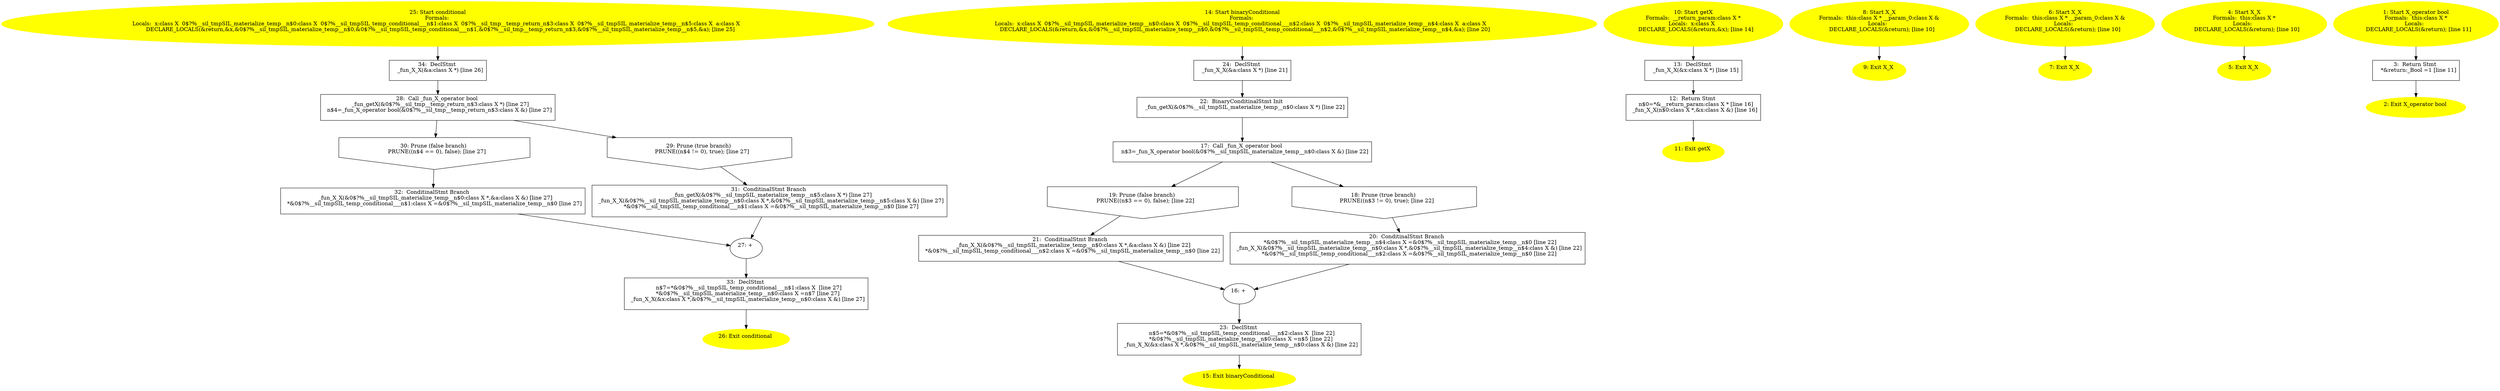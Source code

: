 /* @generated */
digraph iCFG {
34 [label="34:  DeclStmt \n   _fun_X_X(&a:class X *) [line 26]\n " shape="box"]
	

	 34 -> 28 ;
33 [label="33:  DeclStmt \n   n$7=*&0$?%__sil_tmpSIL_temp_conditional___n$1:class X  [line 27]\n  *&0$?%__sil_tmpSIL_materialize_temp__n$0:class X =n$7 [line 27]\n  _fun_X_X(&x:class X *,&0$?%__sil_tmpSIL_materialize_temp__n$0:class X &) [line 27]\n " shape="box"]
	

	 33 -> 26 ;
32 [label="32:  ConditinalStmt Branch \n   _fun_X_X(&0$?%__sil_tmpSIL_materialize_temp__n$0:class X *,&a:class X &) [line 27]\n  *&0$?%__sil_tmpSIL_temp_conditional___n$1:class X =&0$?%__sil_tmpSIL_materialize_temp__n$0 [line 27]\n " shape="box"]
	

	 32 -> 27 ;
31 [label="31:  ConditinalStmt Branch \n   _fun_getX(&0$?%__sil_tmpSIL_materialize_temp__n$5:class X *) [line 27]\n  _fun_X_X(&0$?%__sil_tmpSIL_materialize_temp__n$0:class X *,&0$?%__sil_tmpSIL_materialize_temp__n$5:class X &) [line 27]\n  *&0$?%__sil_tmpSIL_temp_conditional___n$1:class X =&0$?%__sil_tmpSIL_materialize_temp__n$0 [line 27]\n " shape="box"]
	

	 31 -> 27 ;
30 [label="30: Prune (false branch) \n   PRUNE((n$4 == 0), false); [line 27]\n " shape="invhouse"]
	

	 30 -> 32 ;
29 [label="29: Prune (true branch) \n   PRUNE((n$4 != 0), true); [line 27]\n " shape="invhouse"]
	

	 29 -> 31 ;
28 [label="28:  Call _fun_X_operator bool \n   _fun_getX(&0$?%__sil_tmp__temp_return_n$3:class X *) [line 27]\n  n$4=_fun_X_operator bool(&0$?%__sil_tmp__temp_return_n$3:class X &) [line 27]\n " shape="box"]
	

	 28 -> 29 ;
	 28 -> 30 ;
27 [label="27: + \n  " ]
	

	 27 -> 33 ;
26 [label="26: Exit conditional \n  " color=yellow style=filled]
	

25 [label="25: Start conditional\nFormals: \nLocals:  x:class X  0$?%__sil_tmpSIL_materialize_temp__n$0:class X  0$?%__sil_tmpSIL_temp_conditional___n$1:class X  0$?%__sil_tmp__temp_return_n$3:class X  0$?%__sil_tmpSIL_materialize_temp__n$5:class X  a:class X  \n   DECLARE_LOCALS(&return,&x,&0$?%__sil_tmpSIL_materialize_temp__n$0,&0$?%__sil_tmpSIL_temp_conditional___n$1,&0$?%__sil_tmp__temp_return_n$3,&0$?%__sil_tmpSIL_materialize_temp__n$5,&a); [line 25]\n " color=yellow style=filled]
	

	 25 -> 34 ;
24 [label="24:  DeclStmt \n   _fun_X_X(&a:class X *) [line 21]\n " shape="box"]
	

	 24 -> 22 ;
23 [label="23:  DeclStmt \n   n$5=*&0$?%__sil_tmpSIL_temp_conditional___n$2:class X  [line 22]\n  *&0$?%__sil_tmpSIL_materialize_temp__n$0:class X =n$5 [line 22]\n  _fun_X_X(&x:class X *,&0$?%__sil_tmpSIL_materialize_temp__n$0:class X &) [line 22]\n " shape="box"]
	

	 23 -> 15 ;
22 [label="22:  BinaryConditinalStmt Init \n   _fun_getX(&0$?%__sil_tmpSIL_materialize_temp__n$0:class X *) [line 22]\n " shape="box"]
	

	 22 -> 17 ;
21 [label="21:  ConditinalStmt Branch \n   _fun_X_X(&0$?%__sil_tmpSIL_materialize_temp__n$0:class X *,&a:class X &) [line 22]\n  *&0$?%__sil_tmpSIL_temp_conditional___n$2:class X =&0$?%__sil_tmpSIL_materialize_temp__n$0 [line 22]\n " shape="box"]
	

	 21 -> 16 ;
20 [label="20:  ConditinalStmt Branch \n   *&0$?%__sil_tmpSIL_materialize_temp__n$4:class X =&0$?%__sil_tmpSIL_materialize_temp__n$0 [line 22]\n  _fun_X_X(&0$?%__sil_tmpSIL_materialize_temp__n$0:class X *,&0$?%__sil_tmpSIL_materialize_temp__n$4:class X &) [line 22]\n  *&0$?%__sil_tmpSIL_temp_conditional___n$2:class X =&0$?%__sil_tmpSIL_materialize_temp__n$0 [line 22]\n " shape="box"]
	

	 20 -> 16 ;
19 [label="19: Prune (false branch) \n   PRUNE((n$3 == 0), false); [line 22]\n " shape="invhouse"]
	

	 19 -> 21 ;
18 [label="18: Prune (true branch) \n   PRUNE((n$3 != 0), true); [line 22]\n " shape="invhouse"]
	

	 18 -> 20 ;
17 [label="17:  Call _fun_X_operator bool \n   n$3=_fun_X_operator bool(&0$?%__sil_tmpSIL_materialize_temp__n$0:class X &) [line 22]\n " shape="box"]
	

	 17 -> 18 ;
	 17 -> 19 ;
16 [label="16: + \n  " ]
	

	 16 -> 23 ;
15 [label="15: Exit binaryConditional \n  " color=yellow style=filled]
	

14 [label="14: Start binaryConditional\nFormals: \nLocals:  x:class X  0$?%__sil_tmpSIL_materialize_temp__n$0:class X  0$?%__sil_tmpSIL_temp_conditional___n$2:class X  0$?%__sil_tmpSIL_materialize_temp__n$4:class X  a:class X  \n   DECLARE_LOCALS(&return,&x,&0$?%__sil_tmpSIL_materialize_temp__n$0,&0$?%__sil_tmpSIL_temp_conditional___n$2,&0$?%__sil_tmpSIL_materialize_temp__n$4,&a); [line 20]\n " color=yellow style=filled]
	

	 14 -> 24 ;
13 [label="13:  DeclStmt \n   _fun_X_X(&x:class X *) [line 15]\n " shape="box"]
	

	 13 -> 12 ;
12 [label="12:  Return Stmt \n   n$0=*&__return_param:class X * [line 16]\n  _fun_X_X(n$0:class X *,&x:class X &) [line 16]\n " shape="box"]
	

	 12 -> 11 ;
11 [label="11: Exit getX \n  " color=yellow style=filled]
	

10 [label="10: Start getX\nFormals:  __return_param:class X *\nLocals:  x:class X  \n   DECLARE_LOCALS(&return,&x); [line 14]\n " color=yellow style=filled]
	

	 10 -> 13 ;
9 [label="9: Exit X_X \n  " color=yellow style=filled]
	

8 [label="8: Start X_X\nFormals:  this:class X * __param_0:class X &\nLocals:  \n   DECLARE_LOCALS(&return); [line 10]\n " color=yellow style=filled]
	

	 8 -> 9 ;
7 [label="7: Exit X_X \n  " color=yellow style=filled]
	

6 [label="6: Start X_X\nFormals:  this:class X * __param_0:class X &\nLocals:  \n   DECLARE_LOCALS(&return); [line 10]\n " color=yellow style=filled]
	

	 6 -> 7 ;
5 [label="5: Exit X_X \n  " color=yellow style=filled]
	

4 [label="4: Start X_X\nFormals:  this:class X *\nLocals:  \n   DECLARE_LOCALS(&return); [line 10]\n " color=yellow style=filled]
	

	 4 -> 5 ;
3 [label="3:  Return Stmt \n   *&return:_Bool =1 [line 11]\n " shape="box"]
	

	 3 -> 2 ;
2 [label="2: Exit X_operator bool \n  " color=yellow style=filled]
	

1 [label="1: Start X_operator bool\nFormals:  this:class X *\nLocals:  \n   DECLARE_LOCALS(&return); [line 11]\n " color=yellow style=filled]
	

	 1 -> 3 ;
}

